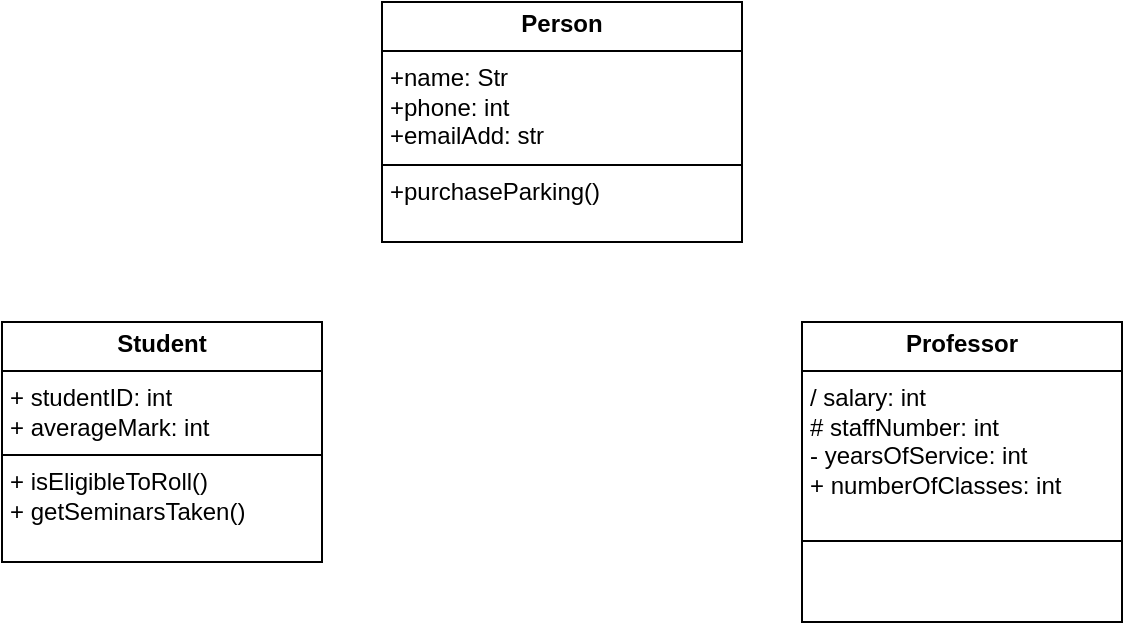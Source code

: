 <mxfile version="26.1.0">
  <diagram name="Page-1" id="1BAjykpFcEwI_UCWr9Lf">
    <mxGraphModel dx="1026" dy="692" grid="1" gridSize="13" guides="1" tooltips="1" connect="1" arrows="1" fold="1" page="1" pageScale="1" pageWidth="850" pageHeight="1100" math="0" shadow="0">
      <root>
        <mxCell id="0" />
        <mxCell id="1" parent="0" />
        <mxCell id="wPb4EX34bZ-4h46c3HRd-3" value="&lt;p style=&quot;margin:0px;margin-top:4px;text-align:center;&quot;&gt;&lt;b&gt;Person&lt;/b&gt;&lt;/p&gt;&lt;hr size=&quot;1&quot; style=&quot;border-style:solid;&quot;&gt;&lt;p style=&quot;margin:0px;margin-left:4px;&quot;&gt;+name: Str&lt;/p&gt;&lt;p style=&quot;margin:0px;margin-left:4px;&quot;&gt;+phone: int&lt;/p&gt;&lt;p style=&quot;margin:0px;margin-left:4px;&quot;&gt;+emailAdd: str&lt;/p&gt;&lt;hr size=&quot;1&quot; style=&quot;border-style:solid;&quot;&gt;&lt;p style=&quot;margin:0px;margin-left:4px;&quot;&gt;+purchaseParking()&lt;/p&gt;" style="verticalAlign=top;align=left;overflow=fill;html=1;whiteSpace=wrap;" vertex="1" parent="1">
          <mxGeometry x="340" y="260" width="180" height="120" as="geometry" />
        </mxCell>
        <mxCell id="wPb4EX34bZ-4h46c3HRd-12" value="&lt;p style=&quot;margin:0px;margin-top:4px;text-align:center;&quot;&gt;&lt;b&gt;Student&lt;/b&gt;&lt;/p&gt;&lt;hr size=&quot;1&quot; style=&quot;border-style:solid;&quot;&gt;&lt;p style=&quot;margin:0px;margin-left:4px;&quot;&gt;+ studentID: int&lt;/p&gt;&lt;p style=&quot;margin:0px;margin-left:4px;&quot;&gt;+ averageMark: int&lt;/p&gt;&lt;hr size=&quot;1&quot; style=&quot;border-style:solid;&quot;&gt;&lt;p style=&quot;margin:0px;margin-left:4px;&quot;&gt;+ isEligibleToRoll()&lt;/p&gt;&lt;p style=&quot;margin:0px;margin-left:4px;&quot;&gt;+ getSeminarsTaken()&lt;/p&gt;&lt;p style=&quot;margin:0px;margin-left:4px;&quot;&gt;&lt;br&gt;&lt;/p&gt;&lt;p style=&quot;margin:0px;margin-left:4px;&quot;&gt;&lt;br&gt;&lt;/p&gt;" style="verticalAlign=top;align=left;overflow=fill;html=1;whiteSpace=wrap;" vertex="1" parent="1">
          <mxGeometry x="150" y="420" width="160" height="120" as="geometry" />
        </mxCell>
        <mxCell id="wPb4EX34bZ-4h46c3HRd-14" value="&lt;p style=&quot;margin:0px;margin-top:4px;text-align:center;&quot;&gt;&lt;b&gt;Professor&lt;/b&gt;&lt;/p&gt;&lt;hr size=&quot;1&quot; style=&quot;border-style:solid;&quot;&gt;&lt;p style=&quot;margin:0px;margin-left:4px;&quot;&gt;/ salary: int&lt;/p&gt;&lt;p style=&quot;margin:0px;margin-left:4px;&quot;&gt;# staffNumber: int&lt;/p&gt;&lt;p style=&quot;margin:0px;margin-left:4px;&quot;&gt;- yearsOfService: int&lt;/p&gt;&lt;p style=&quot;margin:0px;margin-left:4px;&quot;&gt;+ numberOfClasses: int&lt;/p&gt;&lt;p style=&quot;margin:0px;margin-left:4px;&quot;&gt;&lt;br&gt;&lt;/p&gt;&lt;hr size=&quot;1&quot; style=&quot;border-style:solid;&quot;&gt;&lt;p style=&quot;margin:0px;margin-left:4px;&quot;&gt;&lt;br&gt;&lt;/p&gt;" style="verticalAlign=top;align=left;overflow=fill;html=1;whiteSpace=wrap;" vertex="1" parent="1">
          <mxGeometry x="550" y="420" width="160" height="150" as="geometry" />
        </mxCell>
      </root>
    </mxGraphModel>
  </diagram>
</mxfile>
